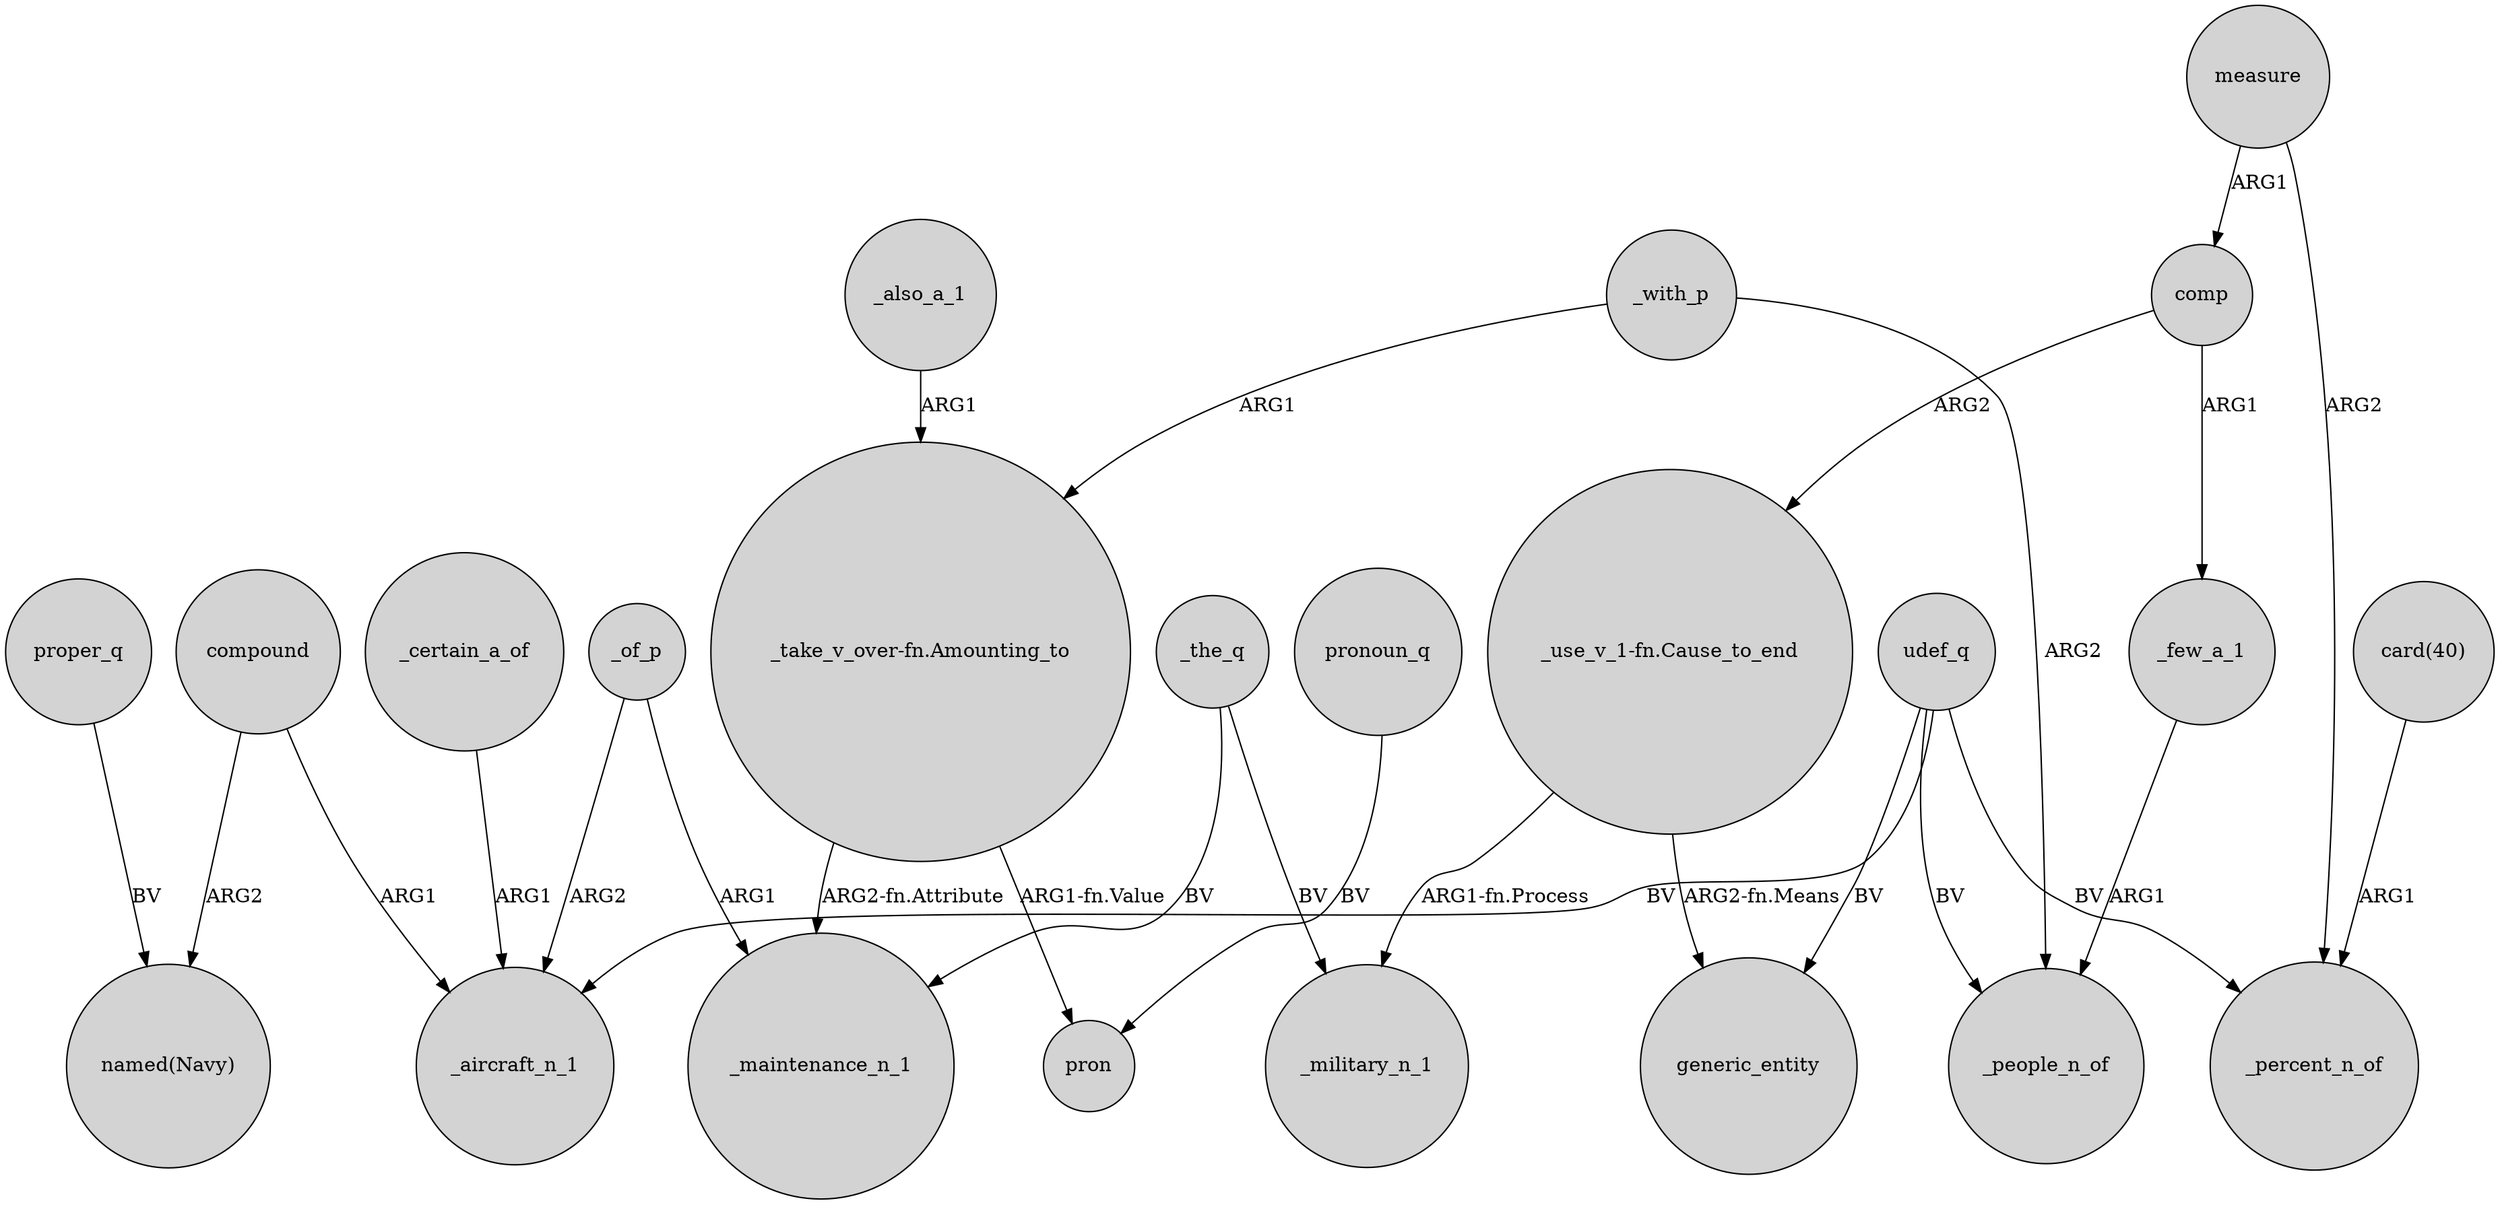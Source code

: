 digraph {
	node [shape=circle style=filled]
	udef_q -> _people_n_of [label=BV]
	compound -> _aircraft_n_1 [label=ARG1]
	_of_p -> _aircraft_n_1 [label=ARG2]
	measure -> _percent_n_of [label=ARG2]
	_few_a_1 -> _people_n_of [label=ARG1]
	"_use_v_1-fn.Cause_to_end" -> _military_n_1 [label="ARG1-fn.Process"]
	_with_p -> "_take_v_over-fn.Amounting_to" [label=ARG1]
	"card(40)" -> _percent_n_of [label=ARG1]
	_also_a_1 -> "_take_v_over-fn.Amounting_to" [label=ARG1]
	udef_q -> generic_entity [label=BV]
	comp -> "_use_v_1-fn.Cause_to_end" [label=ARG2]
	pronoun_q -> pron [label=BV]
	_the_q -> _maintenance_n_1 [label=BV]
	udef_q -> _percent_n_of [label=BV]
	_with_p -> _people_n_of [label=ARG2]
	proper_q -> "named(Navy)" [label=BV]
	"_take_v_over-fn.Amounting_to" -> _maintenance_n_1 [label="ARG2-fn.Attribute"]
	_of_p -> _maintenance_n_1 [label=ARG1]
	_certain_a_of -> _aircraft_n_1 [label=ARG1]
	"_use_v_1-fn.Cause_to_end" -> generic_entity [label="ARG2-fn.Means"]
	compound -> "named(Navy)" [label=ARG2]
	measure -> comp [label=ARG1]
	comp -> _few_a_1 [label=ARG1]
	udef_q -> _aircraft_n_1 [label=BV]
	"_take_v_over-fn.Amounting_to" -> pron [label="ARG1-fn.Value"]
	_the_q -> _military_n_1 [label=BV]
}
